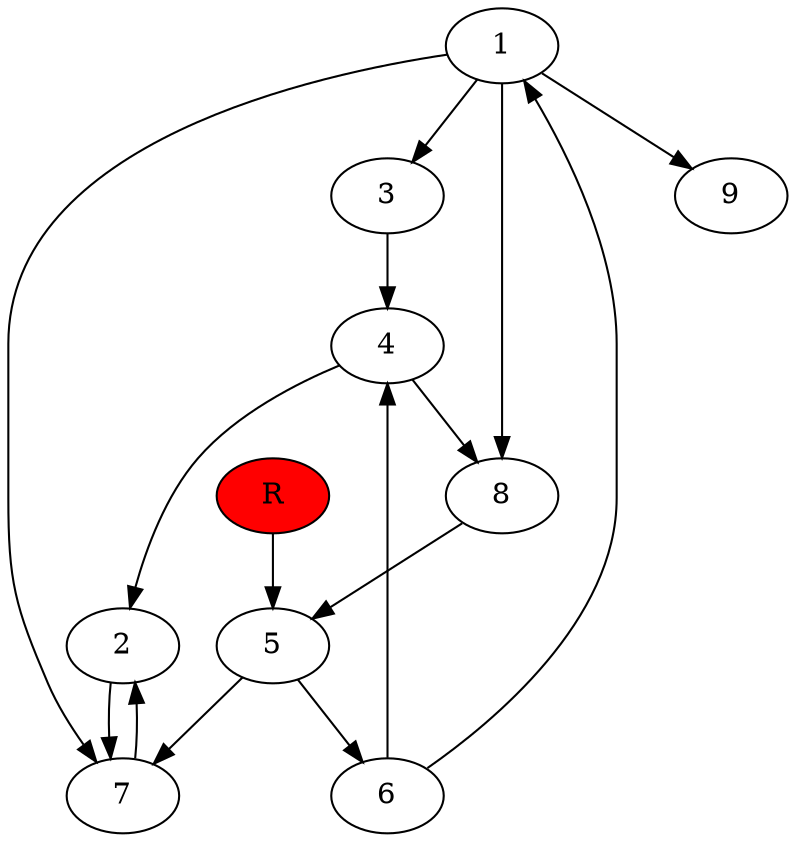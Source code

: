 digraph prb41304 {
	1
	2
	3
	4
	5
	6
	7
	8
	R [fillcolor="#ff0000" style=filled]
	1 -> 3
	1 -> 7
	1 -> 8
	1 -> 9
	2 -> 7
	3 -> 4
	4 -> 2
	4 -> 8
	5 -> 6
	5 -> 7
	6 -> 1
	6 -> 4
	7 -> 2
	8 -> 5
	R -> 5
}
